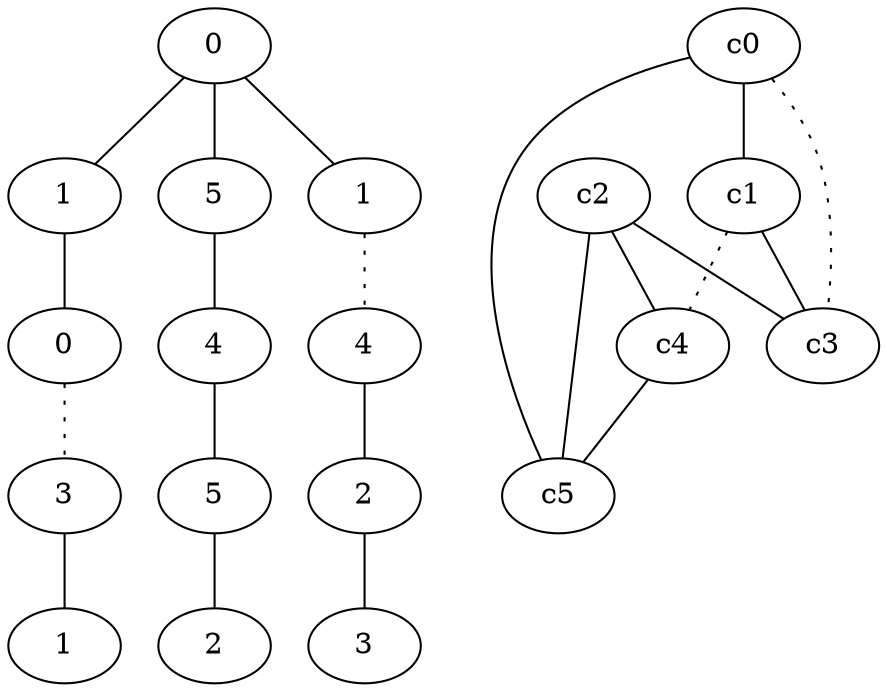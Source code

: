 graph {
a0[label=0];
a1[label=1];
a2[label=0];
a3[label=3];
a4[label=1];
a5[label=5];
a6[label=4];
a7[label=5];
a8[label=2];
a9[label=1];
a10[label=4];
a11[label=2];
a12[label=3];
a0 -- a1;
a0 -- a5;
a0 -- a9;
a1 -- a2;
a2 -- a3 [style=dotted];
a3 -- a4;
a5 -- a6;
a6 -- a7;
a7 -- a8;
a9 -- a10 [style=dotted];
a10 -- a11;
a11 -- a12;
c0 -- c1;
c0 -- c3 [style=dotted];
c0 -- c5;
c1 -- c3;
c1 -- c4 [style=dotted];
c2 -- c3;
c2 -- c4;
c2 -- c5;
c4 -- c5;
}
